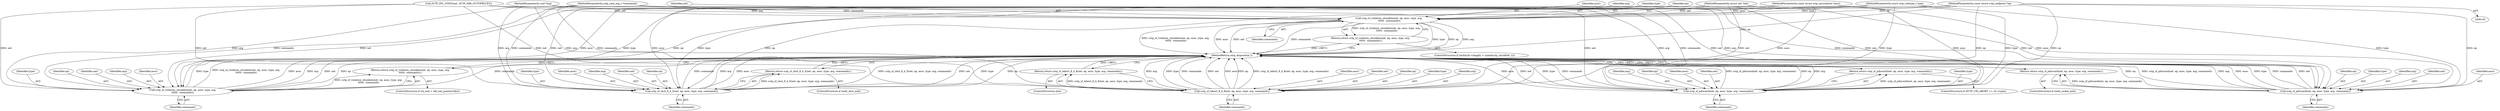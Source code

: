 digraph "0_linux_bf911e985d6bbaa328c20c3e05f4eb03de11fdd6@pointer" {
"1000107" [label="(MethodParameterIn,const struct sctp_endpoint *ep)"];
"1000155" [label="(Call,sctp_sf_violation_chunklen(net, ep, asoc, type, arg,\n \t\t\t\t\t\t  commands))"];
"1000154" [label="(Return,return sctp_sf_violation_chunklen(net, ep, asoc, type, arg,\n \t\t\t\t\t\t  commands);)"];
"1000178" [label="(Call,sctp_sf_pdiscard(net, ep, asoc, type, arg, commands))"];
"1000177" [label="(Return,return sctp_sf_pdiscard(net, ep, asoc, type, arg, commands);)"];
"1000230" [label="(Call,sctp_sf_violation_chunklen(net, ep, asoc, type, arg,\n\t\t\t\t\t\t  commands))"];
"1000229" [label="(Return,return sctp_sf_violation_chunklen(net, ep, asoc, type, arg,\n\t\t\t\t\t\t  commands);)"];
"1000249" [label="(Call,sctp_sf_shut_8_4_5(net, ep, asoc, type, arg, commands))"];
"1000248" [label="(Return,return sctp_sf_shut_8_4_5(net, ep, asoc, type, arg, commands);)"];
"1000260" [label="(Call,sctp_sf_pdiscard(net, ep, asoc, type, arg, commands))"];
"1000259" [label="(Return,return sctp_sf_pdiscard(net, ep, asoc, type, arg, commands);)"];
"1000269" [label="(Call,sctp_sf_tabort_8_4_8(net, ep, asoc, type, arg, commands))"];
"1000268" [label="(Return,return sctp_sf_tabort_8_4_8(net, ep, asoc, type, arg, commands);)"];
"1000154" [label="(Return,return sctp_sf_violation_chunklen(net, ep, asoc, type, arg,\n \t\t\t\t\t\t  commands);)"];
"1000177" [label="(Return,return sctp_sf_pdiscard(net, ep, asoc, type, arg, commands);)"];
"1000146" [label="(ControlStructure,if (ntohs(ch->length) < sizeof(sctp_chunkhdr_t)))"];
"1000272" [label="(Identifier,asoc)"];
"1000235" [label="(Identifier,arg)"];
"1000248" [label="(Return,return sctp_sf_shut_8_4_5(net, ep, asoc, type, arg, commands);)"];
"1000251" [label="(Identifier,ep)"];
"1000161" [label="(Identifier,commands)"];
"1000181" [label="(Identifier,asoc)"];
"1000259" [label="(Return,return sctp_sf_pdiscard(net, ep, asoc, type, arg, commands);)"];
"1000249" [label="(Call,sctp_sf_shut_8_4_5(net, ep, asoc, type, arg, commands))"];
"1000111" [label="(MethodParameterIn,sctp_cmd_seq_t *commands)"];
"1000266" [label="(Identifier,commands)"];
"1000261" [label="(Identifier,net)"];
"1000246" [label="(ControlStructure,if (ootb_shut_ack))"];
"1000155" [label="(Call,sctp_sf_violation_chunklen(net, ep, asoc, type, arg,\n \t\t\t\t\t\t  commands))"];
"1000107" [label="(MethodParameterIn,const struct sctp_endpoint *ep)"];
"1000233" [label="(Identifier,asoc)"];
"1000263" [label="(Identifier,asoc)"];
"1000276" [label="(MethodReturn,sctp_disposition_t)"];
"1000108" [label="(MethodParameterIn,const struct sctp_association *asoc)"];
"1000179" [label="(Identifier,net)"];
"1000171" [label="(ControlStructure,if (SCTP_CID_ABORT == ch->type))"];
"1000230" [label="(Call,sctp_sf_violation_chunklen(net, ep, asoc, type, arg,\n\t\t\t\t\t\t  commands))"];
"1000262" [label="(Identifier,ep)"];
"1000158" [label="(Identifier,asoc)"];
"1000229" [label="(Return,return sctp_sf_violation_chunklen(net, ep, asoc, type, arg,\n\t\t\t\t\t\t  commands);)"];
"1000270" [label="(Identifier,net)"];
"1000271" [label="(Identifier,ep)"];
"1000232" [label="(Identifier,ep)"];
"1000160" [label="(Identifier,arg)"];
"1000182" [label="(Identifier,type)"];
"1000254" [label="(Identifier,arg)"];
"1000183" [label="(Identifier,arg)"];
"1000267" [label="(ControlStructure,else)"];
"1000253" [label="(Identifier,type)"];
"1000264" [label="(Identifier,type)"];
"1000106" [label="(MethodParameterIn,struct net *net)"];
"1000184" [label="(Identifier,commands)"];
"1000257" [label="(ControlStructure,if (ootb_cookie_ack))"];
"1000273" [label="(Identifier,type)"];
"1000255" [label="(Identifier,commands)"];
"1000224" [label="(ControlStructure,if (ch_end > skb_tail_pointer(skb)))"];
"1000275" [label="(Identifier,commands)"];
"1000159" [label="(Identifier,type)"];
"1000236" [label="(Identifier,commands)"];
"1000231" [label="(Identifier,net)"];
"1000269" [label="(Call,sctp_sf_tabort_8_4_8(net, ep, asoc, type, arg, commands))"];
"1000274" [label="(Identifier,arg)"];
"1000157" [label="(Identifier,ep)"];
"1000109" [label="(MethodParameterIn,const sctp_subtype_t type)"];
"1000252" [label="(Identifier,asoc)"];
"1000178" [label="(Call,sctp_sf_pdiscard(net, ep, asoc, type, arg, commands))"];
"1000250" [label="(Identifier,net)"];
"1000180" [label="(Identifier,ep)"];
"1000260" [label="(Call,sctp_sf_pdiscard(net, ep, asoc, type, arg, commands))"];
"1000134" [label="(Call,SCTP_INC_STATS(net, SCTP_MIB_OUTOFBLUES))"];
"1000234" [label="(Identifier,type)"];
"1000156" [label="(Identifier,net)"];
"1000265" [label="(Identifier,arg)"];
"1000268" [label="(Return,return sctp_sf_tabort_8_4_8(net, ep, asoc, type, arg, commands);)"];
"1000110" [label="(MethodParameterIn,void *arg)"];
"1000107" -> "1000105"  [label="AST: "];
"1000107" -> "1000276"  [label="DDG: ep"];
"1000107" -> "1000155"  [label="DDG: ep"];
"1000107" -> "1000178"  [label="DDG: ep"];
"1000107" -> "1000230"  [label="DDG: ep"];
"1000107" -> "1000249"  [label="DDG: ep"];
"1000107" -> "1000260"  [label="DDG: ep"];
"1000107" -> "1000269"  [label="DDG: ep"];
"1000155" -> "1000154"  [label="AST: "];
"1000155" -> "1000161"  [label="CFG: "];
"1000156" -> "1000155"  [label="AST: "];
"1000157" -> "1000155"  [label="AST: "];
"1000158" -> "1000155"  [label="AST: "];
"1000159" -> "1000155"  [label="AST: "];
"1000160" -> "1000155"  [label="AST: "];
"1000161" -> "1000155"  [label="AST: "];
"1000154" -> "1000155"  [label="CFG: "];
"1000155" -> "1000276"  [label="DDG: type"];
"1000155" -> "1000276"  [label="DDG: ep"];
"1000155" -> "1000276"  [label="DDG: arg"];
"1000155" -> "1000276"  [label="DDG: sctp_sf_violation_chunklen(net, ep, asoc, type, arg,\n \t\t\t\t\t\t  commands)"];
"1000155" -> "1000276"  [label="DDG: asoc"];
"1000155" -> "1000276"  [label="DDG: net"];
"1000155" -> "1000276"  [label="DDG: commands"];
"1000155" -> "1000154"  [label="DDG: sctp_sf_violation_chunklen(net, ep, asoc, type, arg,\n \t\t\t\t\t\t  commands)"];
"1000134" -> "1000155"  [label="DDG: net"];
"1000106" -> "1000155"  [label="DDG: net"];
"1000108" -> "1000155"  [label="DDG: asoc"];
"1000109" -> "1000155"  [label="DDG: type"];
"1000110" -> "1000155"  [label="DDG: arg"];
"1000111" -> "1000155"  [label="DDG: commands"];
"1000154" -> "1000146"  [label="AST: "];
"1000276" -> "1000154"  [label="CFG: "];
"1000154" -> "1000276"  [label="DDG: <RET>"];
"1000178" -> "1000177"  [label="AST: "];
"1000178" -> "1000184"  [label="CFG: "];
"1000179" -> "1000178"  [label="AST: "];
"1000180" -> "1000178"  [label="AST: "];
"1000181" -> "1000178"  [label="AST: "];
"1000182" -> "1000178"  [label="AST: "];
"1000183" -> "1000178"  [label="AST: "];
"1000184" -> "1000178"  [label="AST: "];
"1000177" -> "1000178"  [label="CFG: "];
"1000178" -> "1000276"  [label="DDG: asoc"];
"1000178" -> "1000276"  [label="DDG: type"];
"1000178" -> "1000276"  [label="DDG: sctp_sf_pdiscard(net, ep, asoc, type, arg, commands)"];
"1000178" -> "1000276"  [label="DDG: net"];
"1000178" -> "1000276"  [label="DDG: commands"];
"1000178" -> "1000276"  [label="DDG: ep"];
"1000178" -> "1000276"  [label="DDG: arg"];
"1000178" -> "1000177"  [label="DDG: sctp_sf_pdiscard(net, ep, asoc, type, arg, commands)"];
"1000134" -> "1000178"  [label="DDG: net"];
"1000106" -> "1000178"  [label="DDG: net"];
"1000108" -> "1000178"  [label="DDG: asoc"];
"1000109" -> "1000178"  [label="DDG: type"];
"1000110" -> "1000178"  [label="DDG: arg"];
"1000111" -> "1000178"  [label="DDG: commands"];
"1000177" -> "1000171"  [label="AST: "];
"1000276" -> "1000177"  [label="CFG: "];
"1000177" -> "1000276"  [label="DDG: <RET>"];
"1000230" -> "1000229"  [label="AST: "];
"1000230" -> "1000236"  [label="CFG: "];
"1000231" -> "1000230"  [label="AST: "];
"1000232" -> "1000230"  [label="AST: "];
"1000233" -> "1000230"  [label="AST: "];
"1000234" -> "1000230"  [label="AST: "];
"1000235" -> "1000230"  [label="AST: "];
"1000236" -> "1000230"  [label="AST: "];
"1000229" -> "1000230"  [label="CFG: "];
"1000230" -> "1000276"  [label="DDG: commands"];
"1000230" -> "1000276"  [label="DDG: asoc"];
"1000230" -> "1000276"  [label="DDG: arg"];
"1000230" -> "1000276"  [label="DDG: net"];
"1000230" -> "1000276"  [label="DDG: ep"];
"1000230" -> "1000276"  [label="DDG: type"];
"1000230" -> "1000276"  [label="DDG: sctp_sf_violation_chunklen(net, ep, asoc, type, arg,\n\t\t\t\t\t\t  commands)"];
"1000230" -> "1000229"  [label="DDG: sctp_sf_violation_chunklen(net, ep, asoc, type, arg,\n\t\t\t\t\t\t  commands)"];
"1000134" -> "1000230"  [label="DDG: net"];
"1000106" -> "1000230"  [label="DDG: net"];
"1000108" -> "1000230"  [label="DDG: asoc"];
"1000109" -> "1000230"  [label="DDG: type"];
"1000110" -> "1000230"  [label="DDG: arg"];
"1000111" -> "1000230"  [label="DDG: commands"];
"1000229" -> "1000224"  [label="AST: "];
"1000276" -> "1000229"  [label="CFG: "];
"1000229" -> "1000276"  [label="DDG: <RET>"];
"1000249" -> "1000248"  [label="AST: "];
"1000249" -> "1000255"  [label="CFG: "];
"1000250" -> "1000249"  [label="AST: "];
"1000251" -> "1000249"  [label="AST: "];
"1000252" -> "1000249"  [label="AST: "];
"1000253" -> "1000249"  [label="AST: "];
"1000254" -> "1000249"  [label="AST: "];
"1000255" -> "1000249"  [label="AST: "];
"1000248" -> "1000249"  [label="CFG: "];
"1000249" -> "1000276"  [label="DDG: ep"];
"1000249" -> "1000276"  [label="DDG: type"];
"1000249" -> "1000276"  [label="DDG: commands"];
"1000249" -> "1000276"  [label="DDG: arg"];
"1000249" -> "1000276"  [label="DDG: asoc"];
"1000249" -> "1000276"  [label="DDG: net"];
"1000249" -> "1000276"  [label="DDG: sctp_sf_shut_8_4_5(net, ep, asoc, type, arg, commands)"];
"1000249" -> "1000248"  [label="DDG: sctp_sf_shut_8_4_5(net, ep, asoc, type, arg, commands)"];
"1000134" -> "1000249"  [label="DDG: net"];
"1000106" -> "1000249"  [label="DDG: net"];
"1000108" -> "1000249"  [label="DDG: asoc"];
"1000109" -> "1000249"  [label="DDG: type"];
"1000110" -> "1000249"  [label="DDG: arg"];
"1000111" -> "1000249"  [label="DDG: commands"];
"1000248" -> "1000246"  [label="AST: "];
"1000276" -> "1000248"  [label="CFG: "];
"1000248" -> "1000276"  [label="DDG: <RET>"];
"1000260" -> "1000259"  [label="AST: "];
"1000260" -> "1000266"  [label="CFG: "];
"1000261" -> "1000260"  [label="AST: "];
"1000262" -> "1000260"  [label="AST: "];
"1000263" -> "1000260"  [label="AST: "];
"1000264" -> "1000260"  [label="AST: "];
"1000265" -> "1000260"  [label="AST: "];
"1000266" -> "1000260"  [label="AST: "];
"1000259" -> "1000260"  [label="CFG: "];
"1000260" -> "1000276"  [label="DDG: ep"];
"1000260" -> "1000276"  [label="DDG: sctp_sf_pdiscard(net, ep, asoc, type, arg, commands)"];
"1000260" -> "1000276"  [label="DDG: arg"];
"1000260" -> "1000276"  [label="DDG: asoc"];
"1000260" -> "1000276"  [label="DDG: type"];
"1000260" -> "1000276"  [label="DDG: commands"];
"1000260" -> "1000276"  [label="DDG: net"];
"1000260" -> "1000259"  [label="DDG: sctp_sf_pdiscard(net, ep, asoc, type, arg, commands)"];
"1000134" -> "1000260"  [label="DDG: net"];
"1000106" -> "1000260"  [label="DDG: net"];
"1000108" -> "1000260"  [label="DDG: asoc"];
"1000109" -> "1000260"  [label="DDG: type"];
"1000110" -> "1000260"  [label="DDG: arg"];
"1000111" -> "1000260"  [label="DDG: commands"];
"1000259" -> "1000257"  [label="AST: "];
"1000276" -> "1000259"  [label="CFG: "];
"1000259" -> "1000276"  [label="DDG: <RET>"];
"1000269" -> "1000268"  [label="AST: "];
"1000269" -> "1000275"  [label="CFG: "];
"1000270" -> "1000269"  [label="AST: "];
"1000271" -> "1000269"  [label="AST: "];
"1000272" -> "1000269"  [label="AST: "];
"1000273" -> "1000269"  [label="AST: "];
"1000274" -> "1000269"  [label="AST: "];
"1000275" -> "1000269"  [label="AST: "];
"1000268" -> "1000269"  [label="CFG: "];
"1000269" -> "1000276"  [label="DDG: commands"];
"1000269" -> "1000276"  [label="DDG: sctp_sf_tabort_8_4_8(net, ep, asoc, type, arg, commands)"];
"1000269" -> "1000276"  [label="DDG: arg"];
"1000269" -> "1000276"  [label="DDG: type"];
"1000269" -> "1000276"  [label="DDG: net"];
"1000269" -> "1000276"  [label="DDG: asoc"];
"1000269" -> "1000276"  [label="DDG: ep"];
"1000269" -> "1000268"  [label="DDG: sctp_sf_tabort_8_4_8(net, ep, asoc, type, arg, commands)"];
"1000134" -> "1000269"  [label="DDG: net"];
"1000106" -> "1000269"  [label="DDG: net"];
"1000108" -> "1000269"  [label="DDG: asoc"];
"1000109" -> "1000269"  [label="DDG: type"];
"1000110" -> "1000269"  [label="DDG: arg"];
"1000111" -> "1000269"  [label="DDG: commands"];
"1000268" -> "1000267"  [label="AST: "];
"1000276" -> "1000268"  [label="CFG: "];
"1000268" -> "1000276"  [label="DDG: <RET>"];
}
